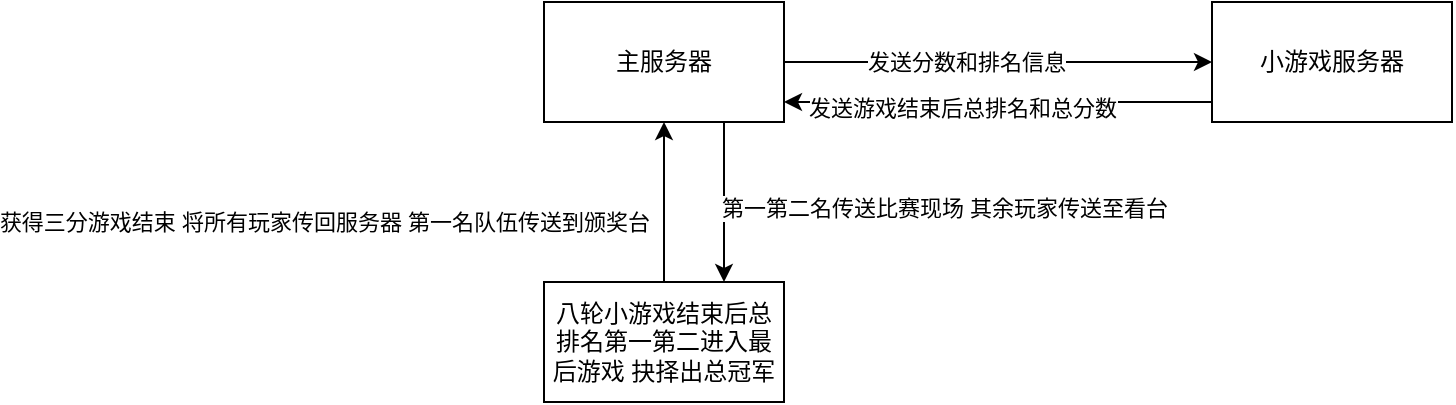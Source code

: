<mxfile version="22.1.3" type="github">
  <diagram name="第 1 页" id="cu-dAzu5BIS1fCz81C8o">
    <mxGraphModel dx="1518" dy="373" grid="1" gridSize="10" guides="1" tooltips="1" connect="1" arrows="1" fold="1" page="1" pageScale="1" pageWidth="827" pageHeight="1169" math="0" shadow="0">
      <root>
        <mxCell id="0" />
        <mxCell id="1" parent="0" />
        <mxCell id="ECD4ljO6jr6rLbycyJk0-3" value="" style="edgeStyle=orthogonalEdgeStyle;rounded=0;orthogonalLoop=1;jettySize=auto;html=1;" edge="1" parent="1" source="ECD4ljO6jr6rLbycyJk0-1" target="ECD4ljO6jr6rLbycyJk0-2">
          <mxGeometry relative="1" as="geometry" />
        </mxCell>
        <mxCell id="ECD4ljO6jr6rLbycyJk0-6" value="发送分数和排名信息" style="edgeLabel;html=1;align=center;verticalAlign=middle;resizable=0;points=[];" vertex="1" connectable="0" parent="ECD4ljO6jr6rLbycyJk0-3">
          <mxGeometry x="-0.15" relative="1" as="geometry">
            <mxPoint as="offset" />
          </mxGeometry>
        </mxCell>
        <mxCell id="ECD4ljO6jr6rLbycyJk0-10" value="" style="edgeStyle=orthogonalEdgeStyle;rounded=0;orthogonalLoop=1;jettySize=auto;html=1;" edge="1" parent="1" source="ECD4ljO6jr6rLbycyJk0-1" target="ECD4ljO6jr6rLbycyJk0-8">
          <mxGeometry relative="1" as="geometry">
            <Array as="points">
              <mxPoint x="170" y="320" />
              <mxPoint x="170" y="320" />
            </Array>
          </mxGeometry>
        </mxCell>
        <mxCell id="ECD4ljO6jr6rLbycyJk0-11" value="第一第二名传送比赛现场 其余玩家传送至看台" style="edgeLabel;html=1;align=center;verticalAlign=middle;resizable=0;points=[];" vertex="1" connectable="0" parent="ECD4ljO6jr6rLbycyJk0-10">
          <mxGeometry x="0.072" relative="1" as="geometry">
            <mxPoint x="110" as="offset" />
          </mxGeometry>
        </mxCell>
        <mxCell id="ECD4ljO6jr6rLbycyJk0-1" value="主服务器" style="rounded=0;whiteSpace=wrap;html=1;" vertex="1" parent="1">
          <mxGeometry x="80" y="220" width="120" height="60" as="geometry" />
        </mxCell>
        <mxCell id="ECD4ljO6jr6rLbycyJk0-4" value="" style="edgeStyle=orthogonalEdgeStyle;rounded=0;orthogonalLoop=1;jettySize=auto;html=1;" edge="1" parent="1" source="ECD4ljO6jr6rLbycyJk0-2" target="ECD4ljO6jr6rLbycyJk0-1">
          <mxGeometry relative="1" as="geometry">
            <Array as="points">
              <mxPoint x="310" y="270" />
              <mxPoint x="310" y="270" />
            </Array>
          </mxGeometry>
        </mxCell>
        <mxCell id="ECD4ljO6jr6rLbycyJk0-7" value="发送游戏结束后总排名和总分数" style="edgeLabel;html=1;align=center;verticalAlign=middle;resizable=0;points=[];" vertex="1" connectable="0" parent="ECD4ljO6jr6rLbycyJk0-4">
          <mxGeometry x="0.17" y="3" relative="1" as="geometry">
            <mxPoint as="offset" />
          </mxGeometry>
        </mxCell>
        <mxCell id="ECD4ljO6jr6rLbycyJk0-2" value="小游戏服务器" style="whiteSpace=wrap;html=1;rounded=0;" vertex="1" parent="1">
          <mxGeometry x="414" y="220" width="120" height="60" as="geometry" />
        </mxCell>
        <mxCell id="ECD4ljO6jr6rLbycyJk0-12" value="" style="edgeStyle=orthogonalEdgeStyle;rounded=0;orthogonalLoop=1;jettySize=auto;html=1;" edge="1" parent="1" source="ECD4ljO6jr6rLbycyJk0-8" target="ECD4ljO6jr6rLbycyJk0-1">
          <mxGeometry relative="1" as="geometry" />
        </mxCell>
        <mxCell id="ECD4ljO6jr6rLbycyJk0-13" value="获得三分游戏结束 将所有玩家传回服务器 第一名队伍传送到颁奖台" style="edgeLabel;html=1;align=center;verticalAlign=middle;resizable=0;points=[];" vertex="1" connectable="0" parent="ECD4ljO6jr6rLbycyJk0-12">
          <mxGeometry x="0.032" y="1" relative="1" as="geometry">
            <mxPoint x="-169" y="11" as="offset" />
          </mxGeometry>
        </mxCell>
        <mxCell id="ECD4ljO6jr6rLbycyJk0-8" value="八轮小游戏结束后总排名第一第二进入最后游戏 抉择出总冠军" style="whiteSpace=wrap;html=1;rounded=0;" vertex="1" parent="1">
          <mxGeometry x="80" y="360" width="120" height="60" as="geometry" />
        </mxCell>
      </root>
    </mxGraphModel>
  </diagram>
</mxfile>
